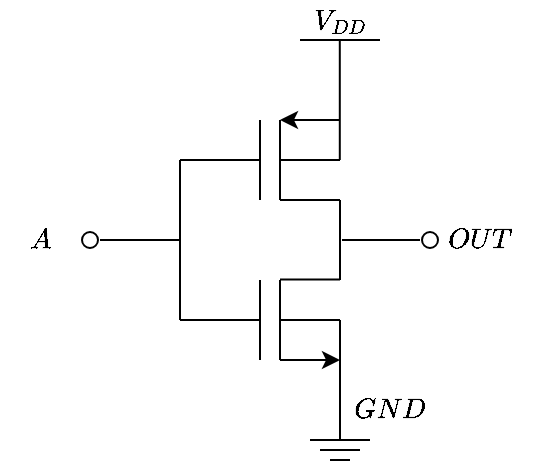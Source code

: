 <mxfile version="16.1.2" type="device"><diagram id="WHPNRhp_VP2Q16hq_5Gy" name="Page-1"><mxGraphModel dx="629" dy="494" grid="1" gridSize="10" guides="1" tooltips="1" connect="1" arrows="1" fold="1" page="1" pageScale="1" pageWidth="827" pageHeight="1169" math="1" shadow="0"><root><mxCell id="0"/><mxCell id="1" parent="0"/><mxCell id="vZd9Ob91Ucob_h2PV_8y-22" value="" style="endArrow=none;html=1;rounded=0;strokeWidth=1;" edge="1" parent="1"><mxGeometry width="50" height="50" relative="1" as="geometry"><mxPoint x="200" y="260" as="sourcePoint"/><mxPoint x="240" y="260" as="targetPoint"/></mxGeometry></mxCell><mxCell id="vZd9Ob91Ucob_h2PV_8y-23" value="" style="verticalLabelPosition=bottom;shadow=0;dashed=0;align=center;html=1;verticalAlign=top;shape=mxgraph.electrical.logic_gates.inverting_contact;strokeWidth=1;" vertex="1" parent="1"><mxGeometry x="190" y="255" width="10" height="10" as="geometry"/></mxCell><mxCell id="vZd9Ob91Ucob_h2PV_8y-24" value="" style="endArrow=none;html=1;rounded=0;strokeWidth=1;" edge="1" parent="1"><mxGeometry width="50" height="50" relative="1" as="geometry"><mxPoint x="280" y="320" as="sourcePoint"/><mxPoint x="280" y="280" as="targetPoint"/></mxGeometry></mxCell><mxCell id="vZd9Ob91Ucob_h2PV_8y-25" value="" style="endArrow=none;html=1;rounded=0;strokeWidth=1;" edge="1" parent="1"><mxGeometry width="50" height="50" relative="1" as="geometry"><mxPoint x="280" y="240" as="sourcePoint"/><mxPoint x="280" y="200" as="targetPoint"/></mxGeometry></mxCell><mxCell id="vZd9Ob91Ucob_h2PV_8y-26" value="" style="endArrow=none;html=1;rounded=0;strokeWidth=1;" edge="1" parent="1"><mxGeometry width="50" height="50" relative="1" as="geometry"><mxPoint x="290" y="240" as="sourcePoint"/><mxPoint x="320" y="240" as="targetPoint"/></mxGeometry></mxCell><mxCell id="vZd9Ob91Ucob_h2PV_8y-28" value="" style="endArrow=none;html=1;rounded=0;strokeWidth=1;" edge="1" parent="1"><mxGeometry width="50" height="50" relative="1" as="geometry"><mxPoint x="290" y="279.76" as="sourcePoint"/><mxPoint x="320" y="279.76" as="targetPoint"/></mxGeometry></mxCell><mxCell id="vZd9Ob91Ucob_h2PV_8y-29" value="" style="endArrow=none;html=1;rounded=0;strokeWidth=1;" edge="1" parent="1"><mxGeometry width="50" height="50" relative="1" as="geometry"><mxPoint x="290" y="300" as="sourcePoint"/><mxPoint x="320" y="300" as="targetPoint"/></mxGeometry></mxCell><mxCell id="vZd9Ob91Ucob_h2PV_8y-30" value="" style="endArrow=none;html=1;rounded=0;strokeWidth=1;" edge="1" parent="1"><mxGeometry width="50" height="50" relative="1" as="geometry"><mxPoint x="290" y="240" as="sourcePoint"/><mxPoint x="290" y="200" as="targetPoint"/></mxGeometry></mxCell><mxCell id="vZd9Ob91Ucob_h2PV_8y-31" value="" style="endArrow=none;html=1;rounded=0;strokeWidth=1;" edge="1" parent="1"><mxGeometry width="50" height="50" relative="1" as="geometry"><mxPoint x="290" y="320" as="sourcePoint"/><mxPoint x="290" y="280" as="targetPoint"/></mxGeometry></mxCell><mxCell id="vZd9Ob91Ucob_h2PV_8y-32" value="" style="endArrow=none;html=1;rounded=0;strokeWidth=1;" edge="1" parent="1"><mxGeometry width="50" height="50" relative="1" as="geometry"><mxPoint x="320" y="280" as="sourcePoint"/><mxPoint x="320" y="240" as="targetPoint"/></mxGeometry></mxCell><mxCell id="vZd9Ob91Ucob_h2PV_8y-34" value="" style="endArrow=none;html=1;rounded=0;strokeWidth=1;" edge="1" parent="1"><mxGeometry width="50" height="50" relative="1" as="geometry"><mxPoint x="320" y="360" as="sourcePoint"/><mxPoint x="320" y="320" as="targetPoint"/></mxGeometry></mxCell><mxCell id="vZd9Ob91Ucob_h2PV_8y-35" value="" style="endArrow=none;html=1;rounded=0;strokeWidth=1;" edge="1" parent="1"><mxGeometry width="50" height="50" relative="1" as="geometry"><mxPoint x="240" y="300" as="sourcePoint"/><mxPoint x="240" y="220" as="targetPoint"/></mxGeometry></mxCell><mxCell id="vZd9Ob91Ucob_h2PV_8y-36" value="" style="endArrow=none;html=1;rounded=0;strokeWidth=1;" edge="1" parent="1"><mxGeometry width="50" height="50" relative="1" as="geometry"><mxPoint x="240" y="300" as="sourcePoint"/><mxPoint x="280" y="300" as="targetPoint"/></mxGeometry></mxCell><mxCell id="vZd9Ob91Ucob_h2PV_8y-37" value="" style="endArrow=none;html=1;rounded=0;strokeWidth=1;startArrow=none;" edge="1" parent="1"><mxGeometry width="50" height="50" relative="1" as="geometry"><mxPoint x="280" y="220" as="sourcePoint"/><mxPoint x="280" y="220" as="targetPoint"/></mxGeometry></mxCell><mxCell id="vZd9Ob91Ucob_h2PV_8y-39" value="" style="endArrow=none;html=1;rounded=0;strokeWidth=1;" edge="1" parent="1"><mxGeometry width="50" height="50" relative="1" as="geometry"><mxPoint x="240" y="220" as="sourcePoint"/><mxPoint x="280" y="220" as="targetPoint"/></mxGeometry></mxCell><mxCell id="vZd9Ob91Ucob_h2PV_8y-41" value="" style="endArrow=none;html=1;rounded=0;strokeWidth=1;" edge="1" parent="1"><mxGeometry width="50" height="50" relative="1" as="geometry"><mxPoint x="300" y="160" as="sourcePoint"/><mxPoint x="340" y="160" as="targetPoint"/></mxGeometry></mxCell><mxCell id="vZd9Ob91Ucob_h2PV_8y-42" value="" style="endArrow=none;html=1;rounded=0;strokeWidth=1;" edge="1" parent="1"><mxGeometry width="50" height="50" relative="1" as="geometry"><mxPoint x="305" y="360" as="sourcePoint"/><mxPoint x="335" y="360" as="targetPoint"/></mxGeometry></mxCell><mxCell id="vZd9Ob91Ucob_h2PV_8y-43" value="" style="endArrow=none;html=1;rounded=0;strokeWidth=1;" edge="1" parent="1"><mxGeometry width="50" height="50" relative="1" as="geometry"><mxPoint x="310" y="365" as="sourcePoint"/><mxPoint x="330" y="365" as="targetPoint"/></mxGeometry></mxCell><mxCell id="vZd9Ob91Ucob_h2PV_8y-44" value="" style="endArrow=none;html=1;rounded=0;strokeWidth=1;" edge="1" parent="1"><mxGeometry width="50" height="50" relative="1" as="geometry"><mxPoint x="315" y="370" as="sourcePoint"/><mxPoint x="325" y="370" as="targetPoint"/></mxGeometry></mxCell><mxCell id="vZd9Ob91Ucob_h2PV_8y-45" value="$$V_{DD}$$" style="text;html=1;strokeColor=none;fillColor=none;align=center;verticalAlign=middle;whiteSpace=wrap;rounded=0;" vertex="1" parent="1"><mxGeometry x="300" y="140" width="40" height="20" as="geometry"/></mxCell><mxCell id="vZd9Ob91Ucob_h2PV_8y-46" value="" style="endArrow=none;html=1;rounded=0;strokeWidth=1;" edge="1" parent="1"><mxGeometry width="50" height="50" relative="1" as="geometry"><mxPoint x="360" y="260" as="sourcePoint"/><mxPoint x="321" y="260" as="targetPoint"/></mxGeometry></mxCell><mxCell id="vZd9Ob91Ucob_h2PV_8y-47" value="" style="verticalLabelPosition=bottom;shadow=0;dashed=0;align=center;html=1;verticalAlign=top;shape=mxgraph.electrical.logic_gates.inverting_contact;strokeWidth=1;" vertex="1" parent="1"><mxGeometry x="360" y="255" width="10" height="10" as="geometry"/></mxCell><mxCell id="vZd9Ob91Ucob_h2PV_8y-48" value="$$OUT$$" style="text;html=1;strokeColor=none;fillColor=none;align=center;verticalAlign=middle;whiteSpace=wrap;rounded=0;" vertex="1" parent="1"><mxGeometry x="370" y="250" width="40" height="20" as="geometry"/></mxCell><mxCell id="vZd9Ob91Ucob_h2PV_8y-49" value="$$A$$" style="text;html=1;strokeColor=none;fillColor=none;align=center;verticalAlign=middle;whiteSpace=wrap;rounded=0;" vertex="1" parent="1"><mxGeometry x="150" y="250" width="40" height="20" as="geometry"/></mxCell><mxCell id="vZd9Ob91Ucob_h2PV_8y-50" value="$$GND$$" style="text;html=1;strokeColor=none;fillColor=none;align=center;verticalAlign=middle;whiteSpace=wrap;rounded=0;" vertex="1" parent="1"><mxGeometry x="325" y="335" width="40" height="20" as="geometry"/></mxCell><mxCell id="vZd9Ob91Ucob_h2PV_8y-51" value="" style="endArrow=classic;html=1;rounded=0;strokeWidth=1;" edge="1" parent="1"><mxGeometry width="50" height="50" relative="1" as="geometry"><mxPoint x="290" y="320" as="sourcePoint"/><mxPoint x="320" y="320" as="targetPoint"/></mxGeometry></mxCell><mxCell id="vZd9Ob91Ucob_h2PV_8y-52" value="" style="endArrow=none;html=1;rounded=0;strokeWidth=1;" edge="1" parent="1"><mxGeometry width="50" height="50" relative="1" as="geometry"><mxPoint x="320" y="320" as="sourcePoint"/><mxPoint x="320" y="300" as="targetPoint"/></mxGeometry></mxCell><mxCell id="vZd9Ob91Ucob_h2PV_8y-53" value="" style="endArrow=none;html=1;rounded=0;strokeWidth=1;" edge="1" parent="1"><mxGeometry width="50" height="50" relative="1" as="geometry"><mxPoint x="290" y="220" as="sourcePoint"/><mxPoint x="320" y="220" as="targetPoint"/></mxGeometry></mxCell><mxCell id="vZd9Ob91Ucob_h2PV_8y-55" value="" style="endArrow=classic;html=1;rounded=0;strokeWidth=1;" edge="1" parent="1"><mxGeometry width="50" height="50" relative="1" as="geometry"><mxPoint x="320" y="200" as="sourcePoint"/><mxPoint x="290" y="200" as="targetPoint"/></mxGeometry></mxCell><mxCell id="vZd9Ob91Ucob_h2PV_8y-56" value="" style="endArrow=none;html=1;rounded=0;strokeWidth=1;" edge="1" parent="1"><mxGeometry width="50" height="50" relative="1" as="geometry"><mxPoint x="319.9" y="200" as="sourcePoint"/><mxPoint x="319.9" y="160.0" as="targetPoint"/></mxGeometry></mxCell><mxCell id="vZd9Ob91Ucob_h2PV_8y-57" value="" style="endArrow=none;html=1;rounded=0;strokeWidth=1;" edge="1" parent="1"><mxGeometry width="50" height="50" relative="1" as="geometry"><mxPoint x="319.9" y="220.0" as="sourcePoint"/><mxPoint x="319.9" y="200.0" as="targetPoint"/></mxGeometry></mxCell></root></mxGraphModel></diagram></mxfile>